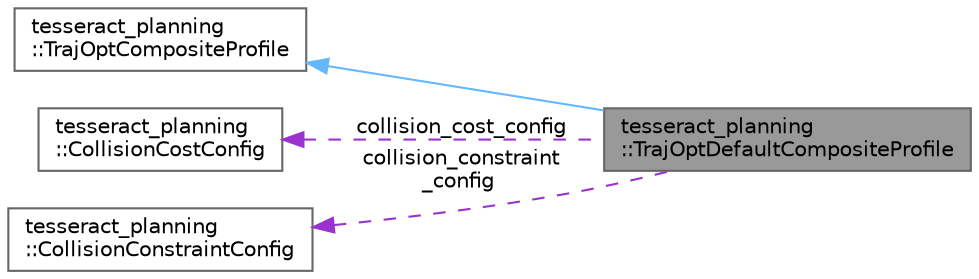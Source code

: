 digraph "tesseract_planning::TrajOptDefaultCompositeProfile"
{
 // LATEX_PDF_SIZE
  bgcolor="transparent";
  edge [fontname=Helvetica,fontsize=10,labelfontname=Helvetica,labelfontsize=10];
  node [fontname=Helvetica,fontsize=10,shape=box,height=0.2,width=0.4];
  rankdir="LR";
  Node1 [label="tesseract_planning\l::TrajOptDefaultCompositeProfile",height=0.2,width=0.4,color="gray40", fillcolor="grey60", style="filled", fontcolor="black",tooltip=" "];
  Node2 -> Node1 [dir="back",color="steelblue1",style="solid"];
  Node2 [label="tesseract_planning\l::TrajOptCompositeProfile",height=0.2,width=0.4,color="gray40", fillcolor="white", style="filled",URL="$da/df1/classtesseract__planning_1_1TrajOptCompositeProfile.html",tooltip=" "];
  Node3 -> Node1 [dir="back",color="darkorchid3",style="dashed",label=" collision_cost_config" ];
  Node3 [label="tesseract_planning\l::CollisionCostConfig",height=0.2,width=0.4,color="gray40", fillcolor="white", style="filled",URL="$dc/de5/structtesseract__planning_1_1CollisionCostConfig.html",tooltip="Config settings for collision cost terms."];
  Node4 -> Node1 [dir="back",color="darkorchid3",style="dashed",label=" collision_constraint\l_config" ];
  Node4 [label="tesseract_planning\l::CollisionConstraintConfig",height=0.2,width=0.4,color="gray40", fillcolor="white", style="filled",URL="$dd/dc7/structtesseract__planning_1_1CollisionConstraintConfig.html",tooltip="Config settings for collision constraint terms."];
}
